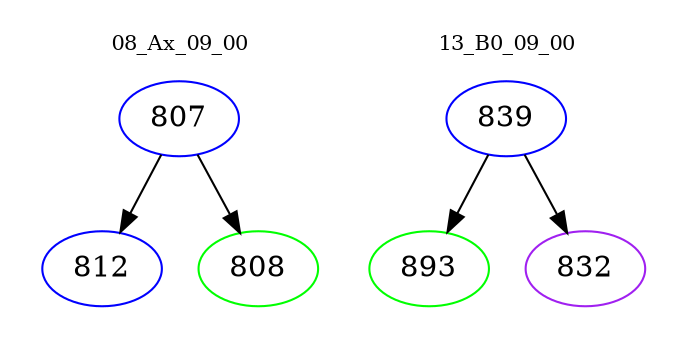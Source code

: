 digraph{
subgraph cluster_0 {
color = white
label = "08_Ax_09_00";
fontsize=10;
T0_807 [label="807", color="blue"]
T0_807 -> T0_812 [color="black"]
T0_812 [label="812", color="blue"]
T0_807 -> T0_808 [color="black"]
T0_808 [label="808", color="green"]
}
subgraph cluster_1 {
color = white
label = "13_B0_09_00";
fontsize=10;
T1_839 [label="839", color="blue"]
T1_839 -> T1_893 [color="black"]
T1_893 [label="893", color="green"]
T1_839 -> T1_832 [color="black"]
T1_832 [label="832", color="purple"]
}
}
